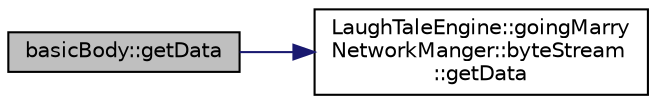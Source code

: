 digraph "basicBody::getData"
{
 // LATEX_PDF_SIZE
  edge [fontname="Helvetica",fontsize="10",labelfontname="Helvetica",labelfontsize="10"];
  node [fontname="Helvetica",fontsize="10",shape=record];
  rankdir="LR";
  Node1 [label="basicBody::getData",height=0.2,width=0.4,color="black", fillcolor="grey75", style="filled", fontcolor="black",tooltip=" "];
  Node1 -> Node2 [color="midnightblue",fontsize="10",style="solid",fontname="Helvetica"];
  Node2 [label="LaughTaleEngine::goingMarry\lNetworkManger::byteStream\l::getData",height=0.2,width=0.4,color="black", fillcolor="white", style="filled",URL="$d3/d25/struct_laugh_tale_engine_1_1going_marry_network_manger_1_1byte_stream.html#a84618a1a77cd76bbdeb49f112491f605",tooltip=" "];
}
